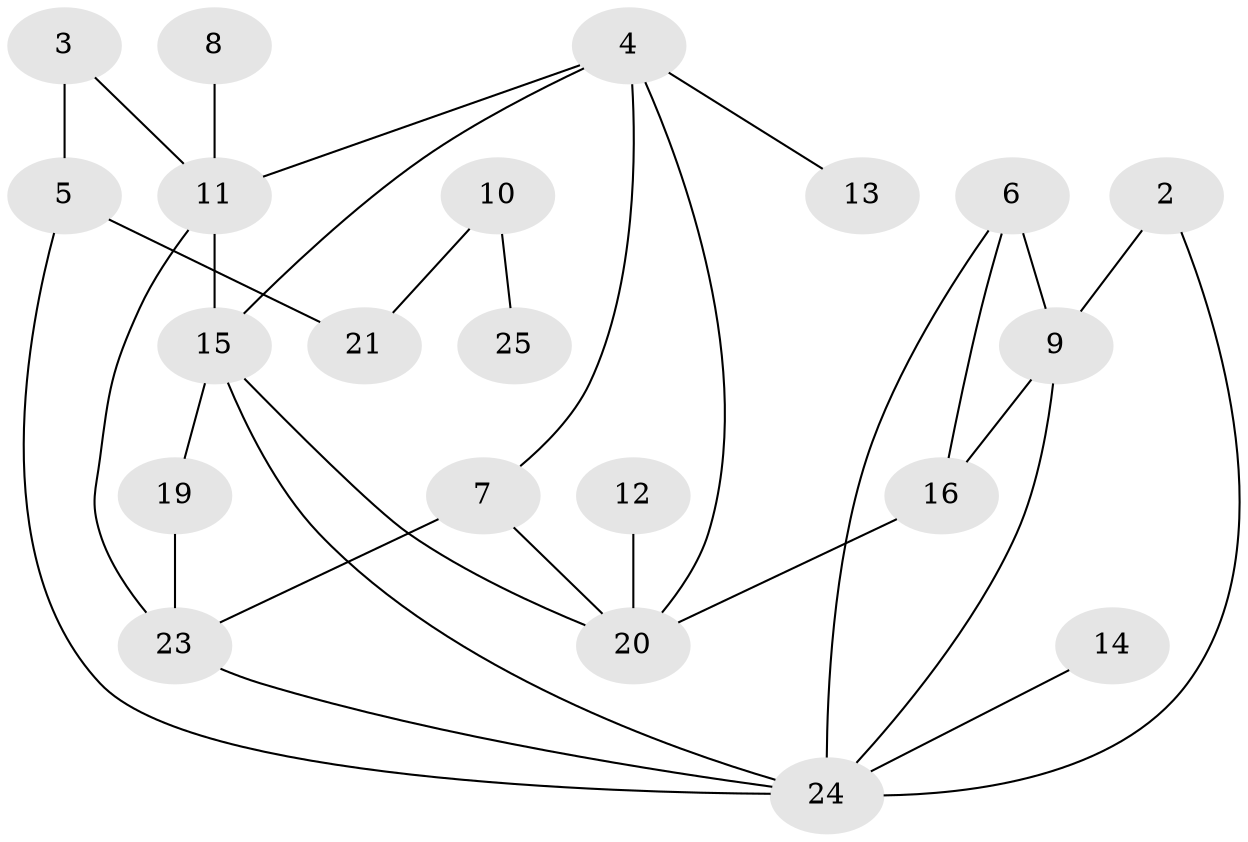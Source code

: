 // original degree distribution, {0: 0.04, 2: 0.28, 1: 0.32, 4: 0.12, 3: 0.16, 5: 0.08}
// Generated by graph-tools (version 1.1) at 2025/25/03/09/25 03:25:22]
// undirected, 21 vertices, 31 edges
graph export_dot {
graph [start="1"]
  node [color=gray90,style=filled];
  2;
  3;
  4;
  5;
  6;
  7;
  8;
  9;
  10;
  11;
  12;
  13;
  14;
  15;
  16;
  19;
  20;
  21;
  23;
  24;
  25;
  2 -- 9 [weight=1.0];
  2 -- 24 [weight=1.0];
  3 -- 5 [weight=1.0];
  3 -- 11 [weight=1.0];
  4 -- 7 [weight=1.0];
  4 -- 11 [weight=1.0];
  4 -- 13 [weight=1.0];
  4 -- 15 [weight=1.0];
  4 -- 20 [weight=1.0];
  5 -- 21 [weight=1.0];
  5 -- 24 [weight=1.0];
  6 -- 9 [weight=1.0];
  6 -- 16 [weight=1.0];
  6 -- 24 [weight=1.0];
  7 -- 20 [weight=1.0];
  7 -- 23 [weight=1.0];
  8 -- 11 [weight=1.0];
  9 -- 16 [weight=1.0];
  9 -- 24 [weight=1.0];
  10 -- 21 [weight=1.0];
  10 -- 25 [weight=1.0];
  11 -- 15 [weight=1.0];
  11 -- 23 [weight=1.0];
  12 -- 20 [weight=1.0];
  14 -- 24 [weight=1.0];
  15 -- 19 [weight=1.0];
  15 -- 20 [weight=1.0];
  15 -- 24 [weight=1.0];
  16 -- 20 [weight=1.0];
  19 -- 23 [weight=1.0];
  23 -- 24 [weight=1.0];
}
